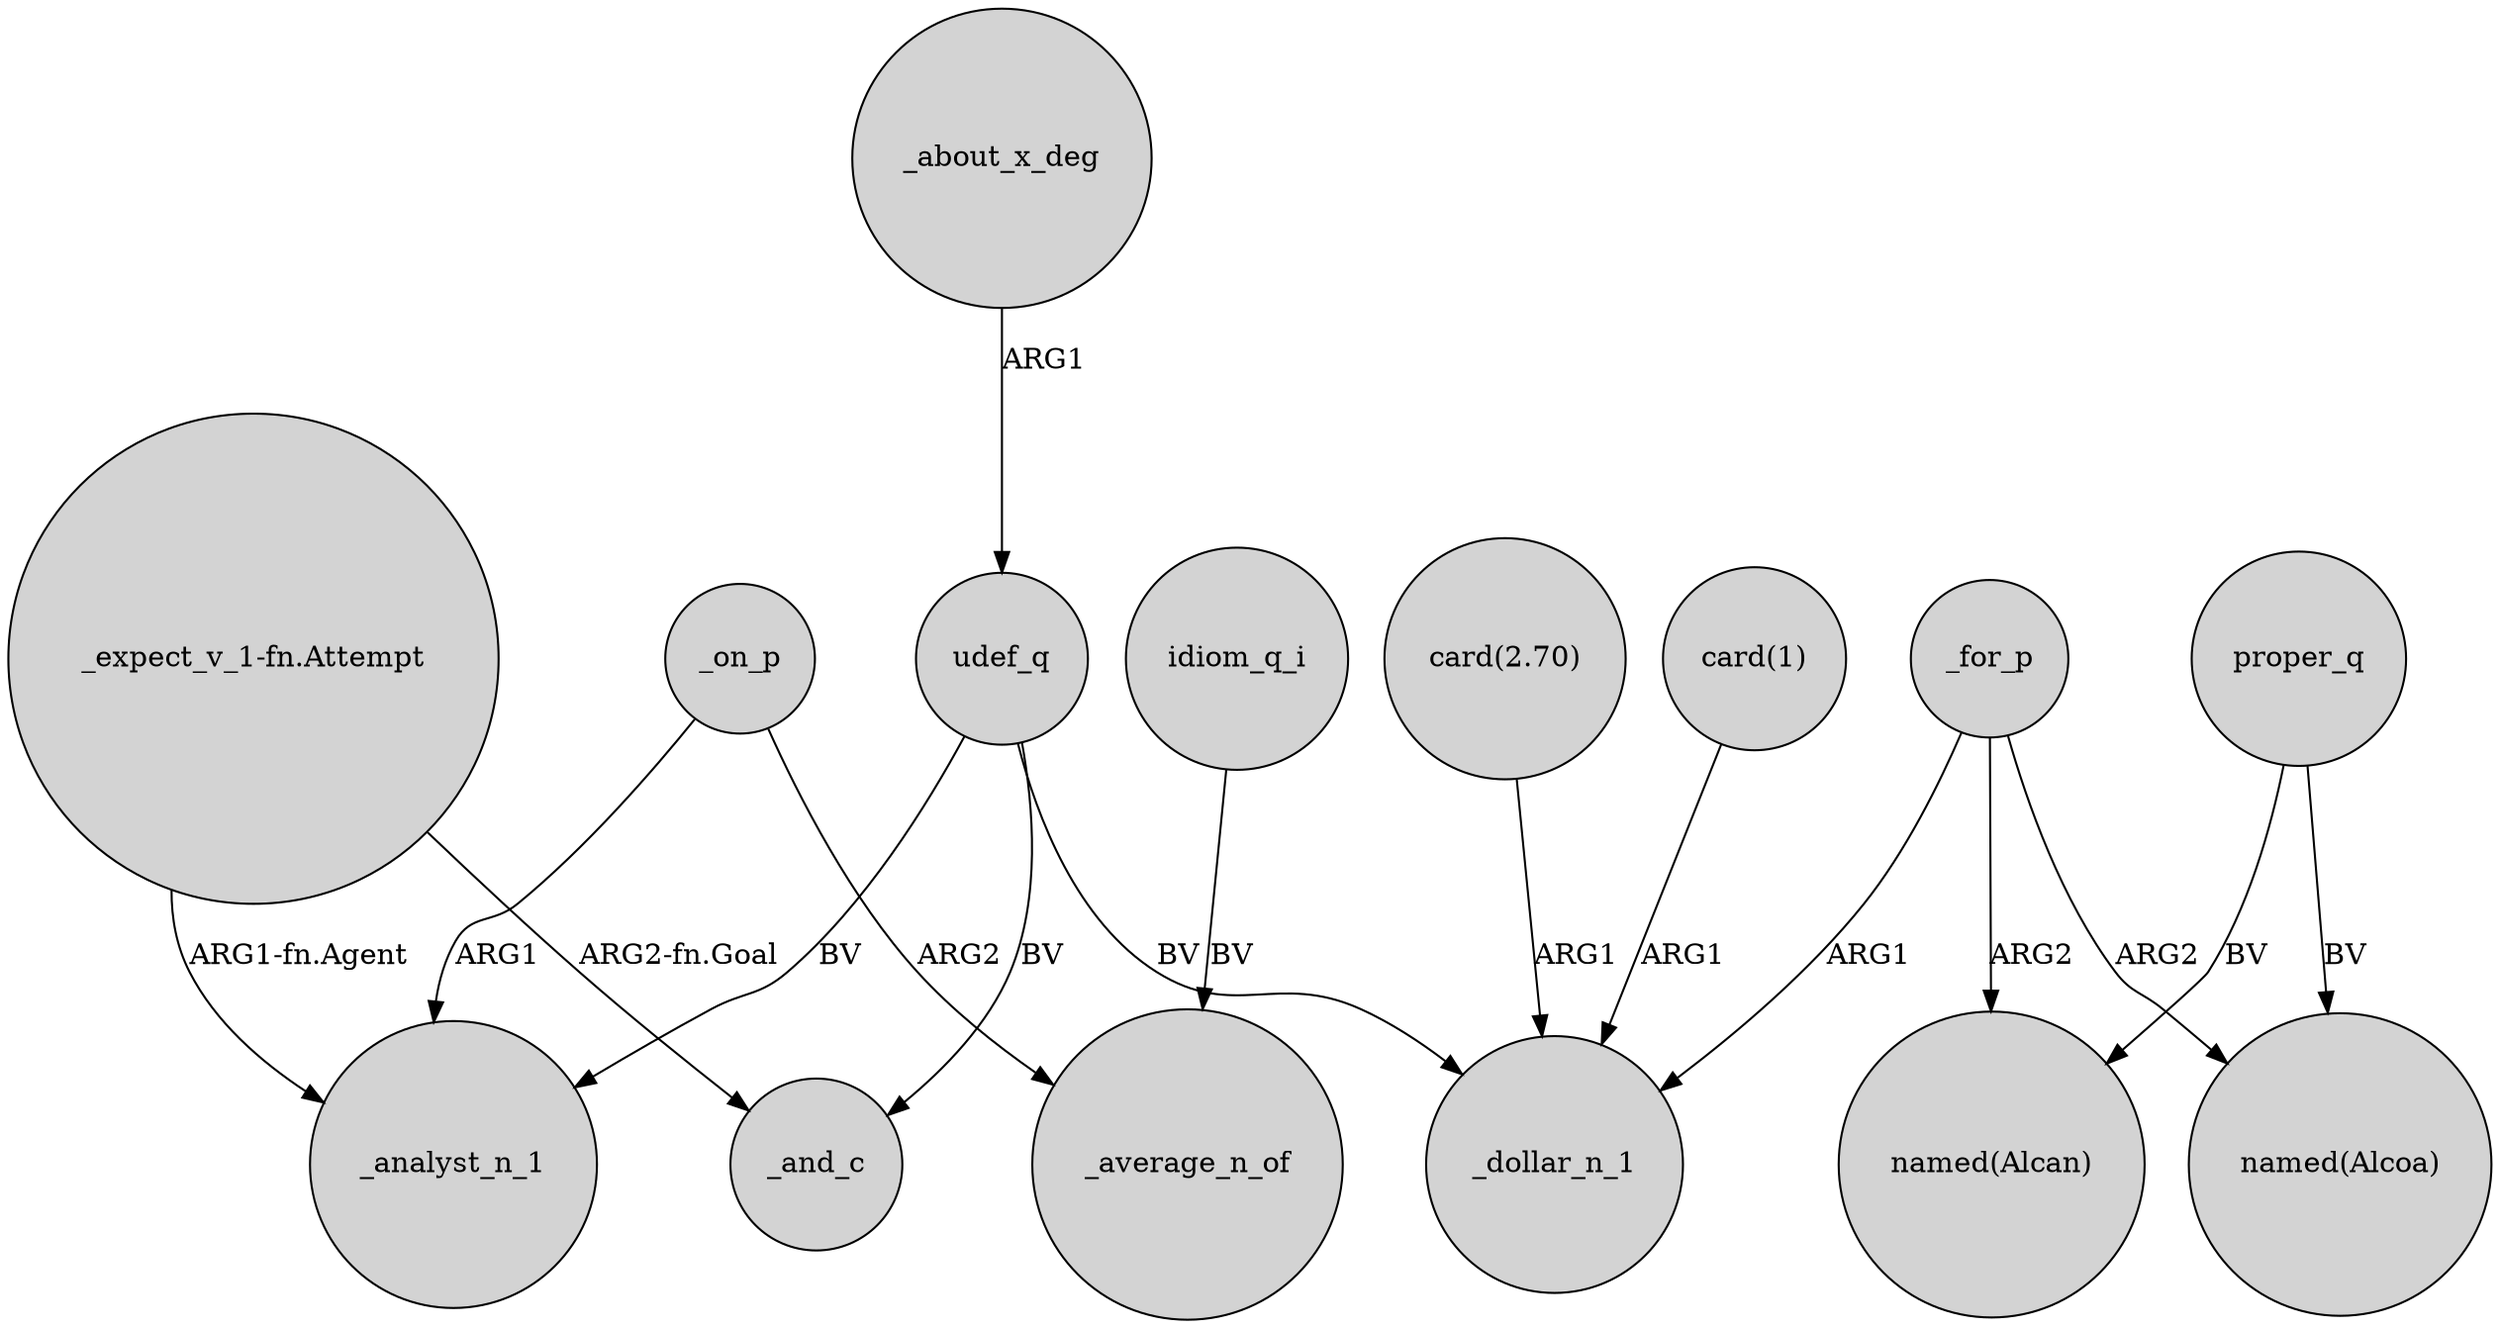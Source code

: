 digraph {
	node [shape=circle style=filled]
	"card(1)" -> _dollar_n_1 [label=ARG1]
	"_expect_v_1-fn.Attempt" -> _analyst_n_1 [label="ARG1-fn.Agent"]
	idiom_q_i -> _average_n_of [label=BV]
	proper_q -> "named(Alcan)" [label=BV]
	_on_p -> _analyst_n_1 [label=ARG1]
	"_expect_v_1-fn.Attempt" -> _and_c [label="ARG2-fn.Goal"]
	_on_p -> _average_n_of [label=ARG2]
	udef_q -> _and_c [label=BV]
	udef_q -> _dollar_n_1 [label=BV]
	udef_q -> _analyst_n_1 [label=BV]
	_for_p -> "named(Alcoa)" [label=ARG2]
	_about_x_deg -> udef_q [label=ARG1]
	_for_p -> _dollar_n_1 [label=ARG1]
	_for_p -> "named(Alcan)" [label=ARG2]
	proper_q -> "named(Alcoa)" [label=BV]
	"card(2.70)" -> _dollar_n_1 [label=ARG1]
}

